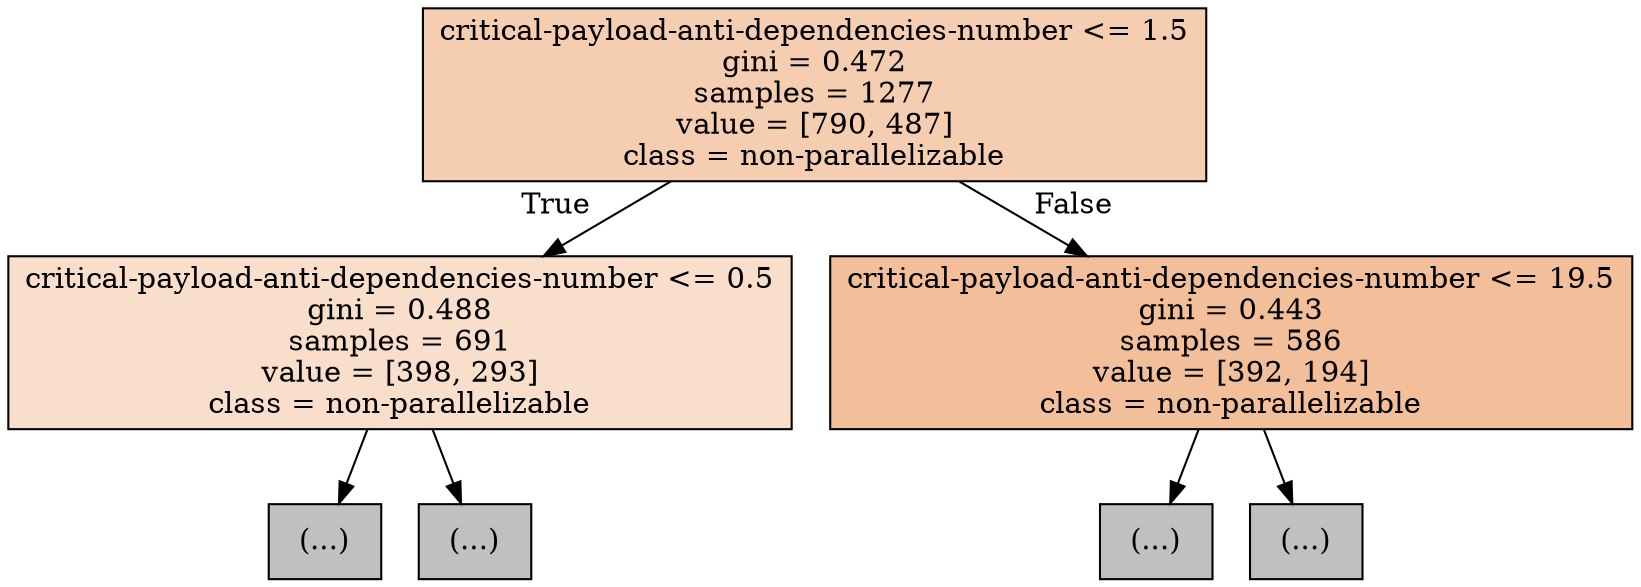 digraph Tree {
node [shape=box, style="filled", color="black"] ;
0 [label="critical-payload-anti-dependencies-number <= 1.5\ngini = 0.472\nsamples = 1277\nvalue = [790, 487]\nclass = non-parallelizable", fillcolor="#e5813962"] ;
1 [label="critical-payload-anti-dependencies-number <= 0.5\ngini = 0.488\nsamples = 691\nvalue = [398, 293]\nclass = non-parallelizable", fillcolor="#e5813943"] ;
0 -> 1 [labeldistance=2.5, labelangle=45, headlabel="True"] ;
2 [label="(...)", fillcolor="#C0C0C0"] ;
1 -> 2 ;
3 [label="(...)", fillcolor="#C0C0C0"] ;
1 -> 3 ;
4 [label="critical-payload-anti-dependencies-number <= 19.5\ngini = 0.443\nsamples = 586\nvalue = [392, 194]\nclass = non-parallelizable", fillcolor="#e5813981"] ;
0 -> 4 [labeldistance=2.5, labelangle=-45, headlabel="False"] ;
5 [label="(...)", fillcolor="#C0C0C0"] ;
4 -> 5 ;
40 [label="(...)", fillcolor="#C0C0C0"] ;
4 -> 40 ;
}
